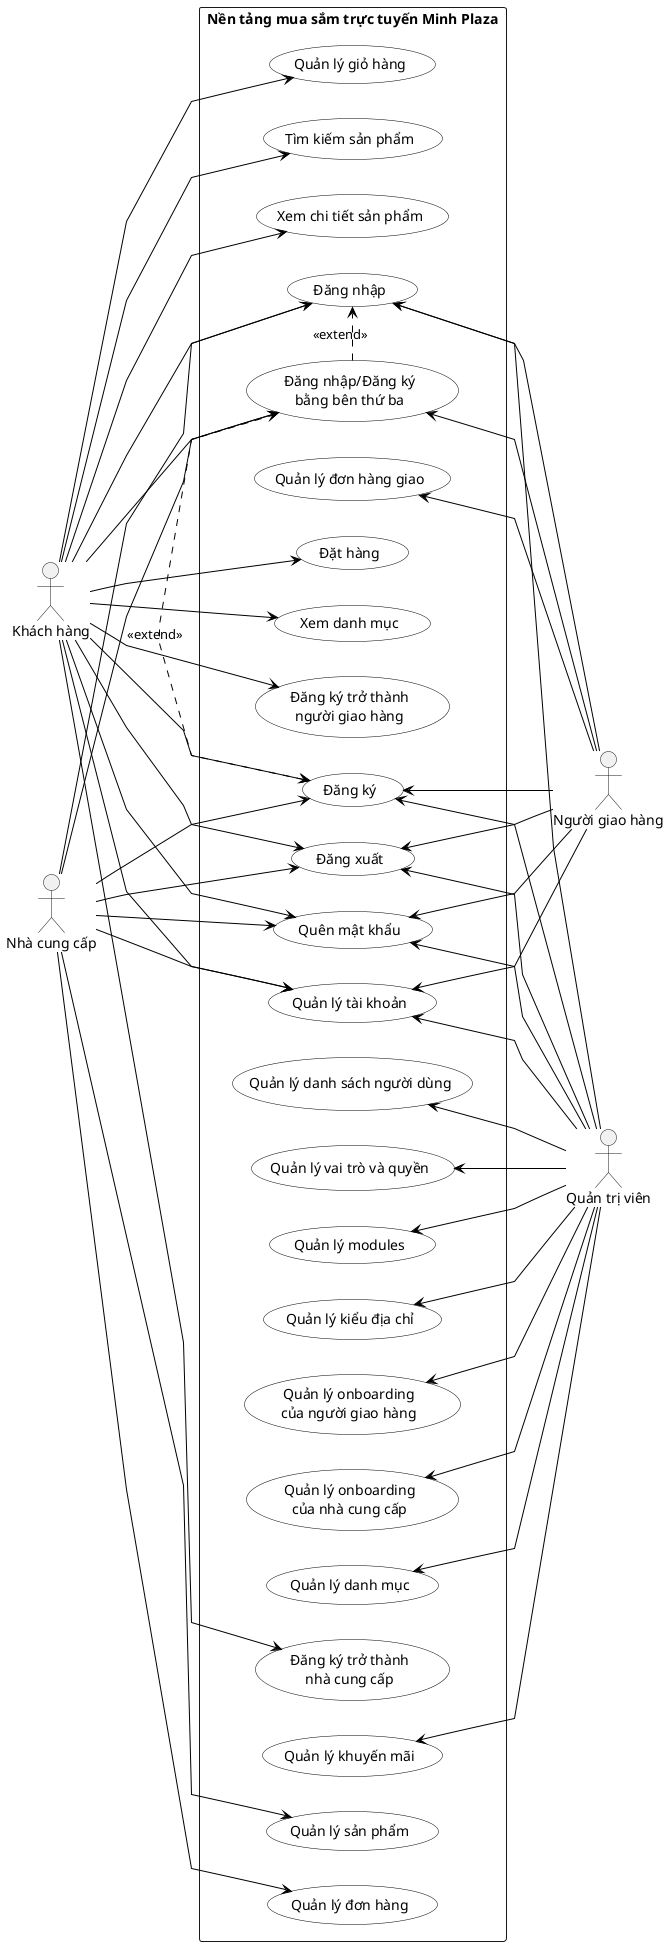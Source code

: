 @startuml
' Use horizontal layout with actors on both sides
left to right direction
' Improve visual appearance
skinparam usecase {
  BackgroundColor white
  BorderColor black
  ArrowColor black
}
skinparam packageStyle rectangle
skinparam linetype polyline
' Left actors
actor "Khách hàng" as kh
actor "Nhà cung cấp" as ncc
' Right actors
actor "Quản trị viên" as qtv
actor "Người giao hàng" as ngh
' Group common use cases in the middle (short names on same rows)
rectangle "Nền tảng mua sắm trực tuyến Minh Plaza" {
  ' Authentication use cases - rearranged for better layout
  usecase "Đăng ký" as UC2
  usecase "Đăng nhập/Đăng ký\nbằng bên thứ ba" as UC30
  usecase "Đăng nhập" as UC1

  usecase "Đăng xuất" as UC3
  usecase "Quên mật khẩu" as UC4

  ' User management use cases (admin)
  usecase "Quản lý danh sách người dùng" as UC5
  usecase "Quản lý vai trò và quyền" as UC6
  usecase "Quản lý modules" as UC7
  usecase "Quản lý kiểu địa chỉ" as UC8
  usecase "Quản lý onboarding\ncủa người giao hàng" as UC9
  usecase "Quản lý onboarding\ncủa nhà cung cấp" as UC31

  ' Account and profile use cases
  usecase "Quản lý tài khoản" as UC10

  ' Catalog management use cases
  usecase "Quản lý danh mục" as UC11
  usecase "Quản lý khuyến mãi" as UC12
  usecase "Quản lý sản phẩm" as UC19

  ' Customer-facing use cases
  usecase "Quản lý giỏ hàng" as UC13
  usecase "Tìm kiếm sản phẩm" as UC14
  usecase "Xem chi tiết sản phẩm" as UC15
  usecase "Đặt hàng" as UC16
  usecase "Xem danh mục" as UC18

  ' Supplier-facing use cases
  usecase "Quản lý đơn hàng" as UC21


  ' Delivery person use cases
  usecase "Quản lý đơn hàng giao" as UC24

  ' New customer onboarding use cases
  usecase "Đăng ký trở thành\nngười giao hàng" as UC28
  usecase "Đăng ký trở thành\nnhà cung cấp" as UC29
}

' Extend relationships
UC2 <. UC30 : <<extend>>
UC30 .> UC1 : <<extend>>

' Connect actors to their use cases
' Khách hàng connections
kh --> UC1
kh --> UC2
kh --> UC3
kh --> UC4
kh --> UC10
kh --> UC13
kh --> UC14
kh --> UC15
kh --> UC16
kh --> UC18
kh --> UC28
kh --> UC29
kh --> UC30

' Nhà cung cấp connections
ncc --> UC1
ncc --> UC2
ncc --> UC3
ncc --> UC4
ncc --> UC10
ncc --> UC19
ncc --> UC21
ncc --> UC30

' Admin connections
UC5 <-- qtv
UC6 <-- qtv
UC7 <-- qtv
UC8 <-- qtv
UC9 <-- qtv
UC31 <-- qtv
UC10 <-- qtv
UC11 <-- qtv
UC12 <-- qtv
UC1 <-- qtv
UC2 <-- qtv
UC3 <-- qtv
UC4 <-- qtv

' Delivery person connections
UC1 <-- ngh
UC2 <-- ngh
UC3 <-- ngh
UC4 <-- ngh
UC10 <-- ngh
UC24 <-- ngh
UC30 <-- ngh
@enduml